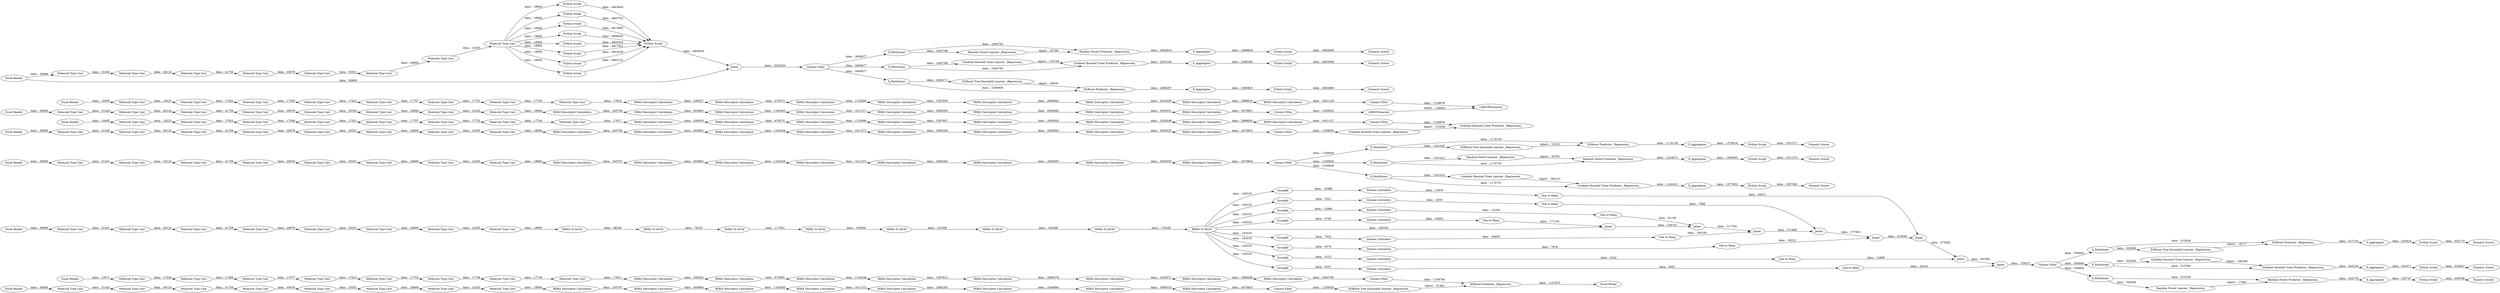 digraph {
	"-1300068750804219_4" [label="Molecule Type Cast"]
	"3627186188438608734_264" [label="Python Script"]
	"463078744542482712_743" [label="RDKit Descriptor Calculation"]
	"6251689205411422571_3" [label="Molecule Type Cast"]
	"-6191261244740250639_4" [label="Molecule Type Cast"]
	"7679978724898574376_746" [label="RDKit Descriptor Calculation"]
	"-7833477681535955082_763" [label="XGBoost Tree Ensemble Learner _Regression_"]
	"6651188756230425878_744" [label=X_Partitioner]
	"7679978724898574376_745" [label="RDKit Descriptor Calculation"]
	"-2494988591016364186_263" [label="One to Many"]
	"4544011606136558853_746" [label="RDKit Descriptor Calculation"]
	"3734288659575253986_740" [label="RDKit Descriptor Calculation"]
	"6651188756230425878_748" [label=X_Partitioner]
	"-2494988591016364186_265" [label=GroupBy]
	"-2494988591016364186_298" [label="Domain Calculator"]
	"4544011606136558853_745" [label="RDKit Descriptor Calculation"]
	"3627186188438608734_265" [label="Numeric Scorer"]
	"6251689205411422571_10" [label="Molecule Type Cast"]
	"-5500565410910594434_750" [label="Gradient Boosted Trees Learner _Regression_"]
	"-6191261244740250639_9" [label="Molecule Type Cast"]
	"463078744542482712_745" [label="RDKit Descriptor Calculation"]
	"8421585874393967641_18" [label="RDKit To InChI"]
	"-7496826187636369930_746" [label="RDKit Descriptor Calculation"]
	"-2494988591016364186_264" [label="One to Many"]
	"-2494988591016364186_286" [label="One to Many"]
	"-5711128398068576867_7" [label="Molecule Type Cast"]
	"-5500565410910594434_254" [label="Random Forest Learner _Regression_"]
	"-5500565410910594434_240" [label="Excel Reader"]
	"-5500565410910594434_756" [label=X_Aggregator]
	"-7833477681535955082_302" [label="Excel Reader"]
	"-2494988591016364186_262" [label=GroupBy]
	"6651188756230425878_745" [label=X_Aggregator]
	"7679978724898574376_742" [label="RDKit Descriptor Calculation"]
	"-6703841392792090446_10" [label="Molecule Type Cast"]
	"1595231678567643409_3" [label="Molecule Type Cast"]
	"-6736986455249144864_8" [label="Molecule Type Cast"]
	"6577499172214772598_740" [label="RDKit Descriptor Calculation"]
	"-5500565410910594434_744" [label="Python Script"]
	"1595231678567643409_5" [label="Molecule Type Cast"]
	"1595231678567643409_16" [label="Molecule Type Cast"]
	"-2494988591016364186_296" [label="Domain Calculator"]
	"3627186188438608734_750" [label="Gradient Boosted Trees Learner _Regression_"]
	"3627186188438608734_237" [label="Numeric Scorer"]
	"-6122661444119610796_741" [label="RDKit Descriptor Calculation"]
	"8421585874393967641_14" [label="RDKit To InChI"]
	"3734288659575253986_745" [label="RDKit Descriptor Calculation"]
	"-1300068750804219_3" [label="Molecule Type Cast"]
	"-7622754354616168442_164" [label="Python Script"]
	"6251689205411422571_8" [label="Molecule Type Cast"]
	"4544011606136558853_743" [label="RDKit Descriptor Calculation"]
	"-2494988591016364186_284" [label="One to Many"]
	"-6122661444119610796_747" [label="RDKit Descriptor Calculation"]
	"-6736986455249144864_6" [label="Molecule Type Cast"]
	"-2494988591016364186_279" [label=Joiner]
	"-5500565410910594434_235" [label="XGBoost Predictor _Regression_"]
	"8421585874393967641_16" [label="RDKit To InChI"]
	"8421585874393967641_19" [label="RDKit To InChI"]
	"-5500565410910594434_264" [label="Python Script"]
	"-1300068750804219_8" [label="Molecule Type Cast"]
	"-7622754354616168442_165" [label="Python Script"]
	"6651188756230425878_742" [label=X_Partitioner]
	"3627186188438608734_742" [label=X_Partitioner]
	"-2494988591016364186_267" [label="One to Many"]
	"-6703841392792090446_5" [label="Molecule Type Cast"]
	"-7496826187636369930_741" [label="RDKit Descriptor Calculation"]
	"-477685623030594880_5" [label="Molecule Type Cast"]
	"3627186188438608734_255" [label="Random Forest Predictor _Regression_"]
	"-2494988591016364186_289" [label=GroupBy]
	"6577499172214772598_744" [label="RDKit Descriptor Calculation"]
	"-7833477681535955082_781" [label=LIBSVMPredictor]
	"6651188756230425878_256" [label="Numeric Scorer"]
	"3627186188438608734_256" [label="Numeric Scorer"]
	"3627186188438608734_749" [label=X_Partitioner]
	"463078744542482712_744" [label="RDKit Descriptor Calculation"]
	"6651188756230425878_240" [label="Excel Reader"]
	"463078744542482712_740" [label="RDKit Descriptor Calculation"]
	"-2039978550702192150_4" [label="Molecule Type Cast"]
	"-5711128398068576867_10" [label="Molecule Type Cast"]
	"-7833477681535955082_760" [label="Excel Reader"]
	"4544011606136558853_747" [label="RDKit Descriptor Calculation"]
	"-6703841392792090446_7" [label="Molecule Type Cast"]
	"-6703841392792090446_9" [label="Molecule Type Cast"]
	"-6703841392792090446_3" [label="Molecule Type Cast"]
	"-7496826187636369930_745" [label="RDKit Descriptor Calculation"]
	"1595231678567643409_6" [label="Molecule Type Cast"]
	"463078744542482712_741" [label="RDKit Descriptor Calculation"]
	"-7833477681535955082_779" [label="Column Filter"]
	"4544011606136558853_741" [label="RDKit Descriptor Calculation"]
	"-7496826187636369930_743" [label="RDKit Descriptor Calculation"]
	"1595231678567643409_9" [label="Molecule Type Cast"]
	"3734288659575253986_744" [label="RDKit Descriptor Calculation"]
	"4544011606136558853_740" [label="RDKit Descriptor Calculation"]
	"6251689205411422571_9" [label="Molecule Type Cast"]
	"-2039978550702192150_6" [label="Molecule Type Cast"]
	"-1300068750804219_9" [label="Molecule Type Cast"]
	"7679978724898574376_740" [label="RDKit Descriptor Calculation"]
	"-2039978550702192150_10" [label="Molecule Type Cast"]
	"-5500565410910594434_238" [label="XGBoost Tree Ensemble Learner _Regression_"]
	"-2494988591016364186_299" [label="Domain Calculator"]
	"6651188756230425878_238" [label="XGBoost Tree Ensemble Learner _Regression_"]
	"-7833477681535955082_773" [label="Column Filter"]
	"-6736986455249144864_3" [label="Molecule Type Cast"]
	"-2494988591016364186_300" [label="Domain Calculator"]
	"4544011606136558853_742" [label="RDKit Descriptor Calculation"]
	"3734288659575253986_743" [label="RDKit Descriptor Calculation"]
	"6577499172214772598_742" [label="RDKit Descriptor Calculation"]
	"-7622754354616168442_146" [label="Python Script"]
	"-2039978550702192150_9" [label="Molecule Type Cast"]
	"6251689205411422571_4" [label="Molecule Type Cast"]
	"-7496826187636369930_747" [label="RDKit Descriptor Calculation"]
	"6651188756230425878_750" [label="Gradient Boosted Trees Learner _Regression_"]
	"6651188756230425878_743" [label=X_Aggregator]
	"7679978724898574376_747" [label="RDKit Descriptor Calculation"]
	"-5500565410910594434_168" [label="Python Script"]
	"-5711128398068576867_9" [label="Molecule Type Cast"]
	"7679978724898574376_744" [label="RDKit Descriptor Calculation"]
	"4544011606136558853_744" [label="RDKit Descriptor Calculation"]
	"-2494988591016364186_288" [label="One to Many"]
	"-6191261244740250639_6" [label="Molecule Type Cast"]
	"-2039978550702192150_3" [label="Molecule Type Cast"]
	"6577499172214772598_745" [label="RDKit Descriptor Calculation"]
	"-6191261244740250639_8" [label="Molecule Type Cast"]
	"3627186188438608734_235" [label="XGBoost Predictor _Regression_"]
	"-5711128398068576867_4" [label="Molecule Type Cast"]
	"6651188756230425878_237" [label="Numeric Scorer"]
	"3627186188438608734_745" [label=X_Partitioner]
	"3627186188438608734_238" [label="XGBoost Tree Ensemble Learner _Regression_"]
	"-7496826187636369930_742" [label="RDKit Descriptor Calculation"]
	"-5711128398068576867_5" [label="Molecule Type Cast"]
	"-6191261244740250639_7" [label="Molecule Type Cast"]
	"3627186188438608734_168" [label="Python Script"]
	"-1300068750804219_10" [label="Molecule Type Cast"]
	"-6122661444119610796_744" [label="RDKit Descriptor Calculation"]
	"-6191261244740250639_3" [label="Molecule Type Cast"]
	"-477685623030594880_9" [label="Molecule Type Cast"]
	"-5500565410910594434_754" [label="Column Filter"]
	"-2494988591016364186_295" [label="Domain Calculator"]
	"-6122661444119610796_746" [label="RDKit Descriptor Calculation"]
	"-7622754354616168442_162" [label="Python Script"]
	"6651188756230425878_235" [label="XGBoost Predictor _Regression_"]
	"-6122661444119610796_742" [label="RDKit Descriptor Calculation"]
	"6651188756230425878_749" [label=X_Aggregator]
	"7679978724898574376_743" [label="RDKit Descriptor Calculation"]
	"-2494988591016364186_282" [label=Joiner]
	"-2494988591016364186_303" [label=Joiner]
	"6651188756230425878_263" [label="Gradient Boosted Trees Predictor _Regression_"]
	"-5500565410910594434_237" [label="Numeric Scorer"]
	"-477685623030594880_6" [label="Molecule Type Cast"]
	"-1300068750804219_6" [label="Molecule Type Cast"]
	"3734288659575253986_741" [label="RDKit Descriptor Calculation"]
	"-5711128398068576867_6" [label="Molecule Type Cast"]
	"3627186188438608734_756" [label=X_Aggregator]
	"3734288659575253986_746" [label="RDKit Descriptor Calculation"]
	"-6703841392792090446_8" [label="Molecule Type Cast"]
	"-6122661444119610796_740" [label="RDKit Descriptor Calculation"]
	"-7496826187636369930_744" [label="RDKit Descriptor Calculation"]
	"3734288659575253986_742" [label="RDKit Descriptor Calculation"]
	"-7622754354616168442_147" [label="Python Script"]
	"6651188756230425878_255" [label="Random Forest Predictor _Regression_"]
	"-2494988591016364186_287" [label=GroupBy]
	"463078744542482712_742" [label="RDKit Descriptor Calculation"]
	"-2039978550702192150_5" [label="Molecule Type Cast"]
	"-7622754354616168442_148" [label="Python Script"]
	"-2494988591016364186_302" [label=Joiner]
	"-2494988591016364186_297" [label="Domain Calculator"]
	"-477685623030594880_7" [label="Molecule Type Cast"]
	"-7833477681535955082_759" [label="Column Filter"]
	"-6736986455249144864_4" [label="Molecule Type Cast"]
	"-6122661444119610796_745" [label="RDKit Descriptor Calculation"]
	"-5500565410910594434_742" [label=X_Partitioner]
	"1595231678567643409_17" [label="Molecule Type Cast"]
	"-477685623030594880_4" [label="Molecule Type Cast"]
	"-5500565410910594434_743" [label=X_Aggregator]
	"8421585874393967641_17" [label="RDKit To InChI"]
	"3627186188438608734_263" [label="Gradient Boosted Trees Predictor _Regression_"]
	"-6736986455249144864_7" [label="Molecule Type Cast"]
	"-5711128398068576867_3" [label="Molecule Type Cast"]
	"-477685623030594880_8" [label="Molecule Type Cast"]
	"-2494988591016364186_266" [label=GroupBy]
	"-5500565410910594434_265" [label="Numeric Scorer"]
	"-6703841392792090446_6" [label="Molecule Type Cast"]
	"3734288659575253986_747" [label="RDKit Descriptor Calculation"]
	"6577499172214772598_743" [label="RDKit Descriptor Calculation"]
	"6651188756230425878_257" [label="Python Script"]
	"463078744542482712_747" [label="RDKit Descriptor Calculation"]
	"1595231678567643409_4" [label="Molecule Type Cast"]
	"8421585874393967641_13" [label="RDKit To InChI"]
	"-7833477681535955082_304" [label="Gradient Boosted Trees Predictor _Regression_"]
	"-5500565410910594434_745" [label=X_Partitioner]
	"-2039978550702192150_8" [label="Molecule Type Cast"]
	"6651188756230425878_265" [label="Numeric Scorer"]
	"-6736986455249144864_10" [label="Molecule Type Cast"]
	"-477685623030594880_3" [label="Molecule Type Cast"]
	"6251689205411422571_5" [label="Molecule Type Cast"]
	"6577499172214772598_741" [label="RDKit Descriptor Calculation"]
	"-7833477681535955082_762" [label="Column Filter"]
	"-2494988591016364186_301" [label="Domain Calculator"]
	"-2494988591016364186_304" [label=Joiner]
	"-2494988591016364186_291" [label="One to Many"]
	"-7622754354616168442_150" [label="Python Script"]
	"-7622754354616168442_163" [label="Python Script"]
	"6651188756230425878_264" [label="Python Script"]
	"-2494988591016364186_280" [label=Joiner]
	"3627186188438608734_254" [label="Random Forest Learner _Regression_"]
	"-6703841392792090446_4" [label="Molecule Type Cast"]
	"-477685623030594880_10" [label="Molecule Type Cast"]
	"-2039978550702192150_7" [label="Molecule Type Cast"]
	"6251689205411422571_7" [label="Molecule Type Cast"]
	"-5500565410910594434_256" [label="Numeric Scorer"]
	"-5500565410910594434_746" [label=X_Aggregator]
	"3627186188438608734_744" [label="Python Script"]
	"-7833477681535955082_783" [label="Excel Writer"]
	"3627186188438608734_890" [label="Excel Reader"]
	"-7833477681535955082_780" [label=LIBSVMLearner]
	"463078744542482712_746" [label="RDKit Descriptor Calculation"]
	"-5500565410910594434_749" [label=X_Partitioner]
	"3627186188438608734_746" [label=X_Aggregator]
	"6577499172214772598_746" [label="RDKit Descriptor Calculation"]
	"-2494988591016364186_292" [label=GroupBy]
	"-7833477681535955082_777" [label="Excel Reader"]
	"6577499172214772598_747" [label="RDKit Descriptor Calculation"]
	"-1300068750804219_7" [label="Molecule Type Cast"]
	"-7833477681535955082_756" [label="Column Filter"]
	"-2494988591016364186_305" [label=Joiner]
	"8421585874393967641_20" [label="RDKit To InChI"]
	"3627186188438608734_754" [label="Column Filter"]
	"6651188756230425878_254" [label="Random Forest Learner _Regression_"]
	"-6122661444119610796_743" [label="RDKit Descriptor Calculation"]
	"-6736986455249144864_9" [label="Molecule Type Cast"]
	"-6191261244740250639_10" [label="Molecule Type Cast"]
	"-5711128398068576867_8" [label="Molecule Type Cast"]
	"-7833477681535955082_754" [label="Column Filter"]
	"1595231678567643409_15" [label="Molecule Type Cast"]
	"3627186188438608734_743" [label=X_Aggregator]
	"-7833477681535955082_776" [label="Excel Reader"]
	"-2494988591016364186_293" [label="Domain Calculator"]
	"-5500565410910594434_263" [label="Gradient Boosted Trees Predictor _Regression_"]
	"-7622754354616168442_149" [label="Python Script"]
	"6651188756230425878_754" [label="Column Filter"]
	"-5500565410910594434_255" [label="Random Forest Predictor _Regression_"]
	"-1300068750804219_5" [label="Molecule Type Cast"]
	"-7833477681535955082_310" [label="Excel Reader"]
	"8421585874393967641_15" [label="RDKit To InChI"]
	"6251689205411422571_6" [label="Molecule Type Cast"]
	"-2494988591016364186_285" [label=GroupBy]
	"6651188756230425878_752" [label=Joiner]
	"6651188756230425878_168" [label="Python Script"]
	"7679978724898574376_741" [label="RDKit Descriptor Calculation"]
	"-7496826187636369930_740" [label="RDKit Descriptor Calculation"]
	"-2494988591016364186_283" [label=GroupBy]
	"-7833477681535955082_764" [label="XGBoost Predictor _Regression_"]
	"-6191261244740250639_5" [label="Molecule Type Cast"]
	"-7833477681535955082_757" [label="Excel Reader"]
	"-2494988591016364186_281" [label=Joiner]
	"-6736986455249144864_5" [label="Molecule Type Cast"]
	"-7833477681535955082_303" [label="Gradient Boosted Trees Learner _Regression_"]
	"-2494988591016364186_290" [label="One to Many"]
	"8421585874393967641_20" -> "-2494988591016364186_262" [label="data: : 182535"]
	"-7833477681535955082_762" -> "-7833477681535955082_764" [label="data: : 1238784"]
	"6651188756230425878_742" -> "6651188756230425878_235" [label="data: : 2384808"]
	"-2494988591016364186_282" -> "-2494988591016364186_302" [label="data: : 577835"]
	"-6736986455249144864_10" -> "-7622754354616168442_148" [label="data: : 18994"]
	"-6191261244740250639_4" -> "-6191261244740250639_5" [label="data: : 40124"]
	"-2494988591016364186_263" -> "-2494988591016364186_280" [label="data: : 81159"]
	"-6122661444119610796_742" -> "-6122661444119610796_743" [label="data: : 1183406"]
	"3734288659575253986_740" -> "3734288659575253986_741" [label="data: : 208357"]
	"-1300068750804219_8" -> "-1300068750804219_9" [label="data: : 26809"]
	"-5500565410910594434_254" -> "-5500565410910594434_255" [label="object: : 26783"]
	"-2494988591016364186_288" -> "-2494988591016364186_303" [label="data: : 59471"]
	"1595231678567643409_5" -> "1595231678567643409_6" [label="data: : 41759"]
	"-7833477681535955082_310" -> "-477685623030594880_3" [label="data: : 16405"]
	"-7496826187636369930_742" -> "-7496826187636369930_743" [label="data: : 1183405"]
	"3627186188438608734_235" -> "3627186188438608734_743" [label="data: : 517134"]
	"3627186188438608734_756" -> "3627186188438608734_264" [label="data: : 533071"]
	"463078744542482712_745" -> "463078744542482712_746" [label="data: : 2564994"]
	"-7622754354616168442_146" -> "-7622754354616168442_150" [label="data: : 4813893"]
	"6651188756230425878_752" -> "6651188756230425878_754" [label="data: : 2552024"]
	"3627186188438608734_238" -> "3627186188438608734_235" [label="object: : 19717"]
	"7679978724898574376_743" -> "7679978724898574376_744" [label="data: : 1611371"]
	"3734288659575253986_747" -> "-7833477681535955082_779" [label="data: : 3451129"]
	"3627186188438608734_746" -> "3627186188438608734_744" [label="data: : 535747"]
	"4544011606136558853_741" -> "4544011606136558853_742" [label="data: : 670005"]
	"4544011606136558853_745" -> "4544011606136558853_746" [label="data: : 2525071"]
	"-6736986455249144864_10" -> "-7622754354616168442_164" [label="data: : 18994"]
	"-7496826187636369930_746" -> "-7496826187636369930_747" [label="data: : 3006555"]
	"-5500565410910594434_745" -> "-5500565410910594434_255" [label="data: : 1174730"]
	"-2494988591016364186_262" -> "-2494988591016364186_296" [label="data: : 15984"]
	"463078744542482712_747" -> "-7833477681535955082_759" [label="data: : 3470853"]
	"-7833477681535955082_757" -> "-1300068750804219_3" [label="data: : 56668"]
	"-7833477681535955082_760" -> "-6703841392792090446_3" [label="data: : 15571"]
	"-5500565410910594434_264" -> "-5500565410910594434_265" [label="data: : 2507081"]
	"-2494988591016364186_298" -> "-2494988591016364186_284" [label="data: : 7876"]
	"4544011606136558853_744" -> "4544011606136558853_745" [label="data: : 2060578"]
	"6651188756230425878_263" -> "6651188756230425878_749" [label="data: : 2603186"]
	"-5500565410910594434_754" -> "-5500565410910594434_742" [label="data: : 1239929"]
	"3627186188438608734_890" -> "1595231678567643409_3" [label="data: : 56668"]
	"-2494988591016364186_296" -> "-2494988591016364186_263" [label="data: : 14194"]
	"3627186188438608734_743" -> "3627186188438608734_168" [label="data: : 533016"]
	"-7833477681535955082_763" -> "-7833477681535955082_764" [label="object: : 31402"]
	"-7496826187636369930_747" -> "-5500565410910594434_754" [label="data: : 3470854"]
	"-7833477681535955082_773" -> "-7833477681535955082_780" [label="data: : 1238630"]
	"-5500565410910594434_742" -> "-5500565410910594434_235" [label="data: : 1174729"]
	"-2494988591016364186_299" -> "-2494988591016364186_288" [label="data: : 12835"]
	"-6736986455249144864_10" -> "-7622754354616168442_162" [label="data: : 18994"]
	"8421585874393967641_20" -> "-2494988591016364186_283" [label="data: : 182535"]
	"-2494988591016364186_290" -> "-2494988591016364186_304" [label="data: : 12999"]
	"-477685623030594880_3" -> "-477685623030594880_4" [label="data: : 18223"]
	"-6703841392792090446_8" -> "-6703841392792090446_9" [label="data: : 17746"]
	"-6736986455249144864_8" -> "-6736986455249144864_9" [label="data: : 26809"]
	"6251689205411422571_9" -> "6251689205411422571_10" [label="data: : 24355"]
	"1595231678567643409_4" -> "1595231678567643409_5" [label="data: : 40124"]
	"-2039978550702192150_5" -> "-2039978550702192150_6" [label="data: : 17595"]
	"-6122661444119610796_741" -> "-6122661444119610796_742" [label="data: : 693865"]
	"6251689205411422571_10" -> "-7496826187636369930_740" [label="data: : 18994"]
	"6577499172214772598_747" -> "-7833477681535955082_756" [label="data: : 3451127"]
	"1595231678567643409_9" -> "1595231678567643409_15" [label="data: : 35351"]
	"6651188756230425878_240" -> "-6736986455249144864_3" [label="data: : 56668"]
	"-6736986455249144864_4" -> "-6736986455249144864_5" [label="data: : 40124"]
	"-6122661444119610796_743" -> "-6122661444119610796_744" [label="data: : 1611371"]
	"-7833477681535955082_764" -> "-7833477681535955082_783" [label="data: : 1131870"]
	"6577499172214772598_746" -> "6577499172214772598_747" [label="data: : 2988632"]
	"3627186188438608734_744" -> "3627186188438608734_256" [label="data: : 656786"]
	"3734288659575253986_743" -> "3734288659575253986_744" [label="data: : 1597950"]
	"-2494988591016364186_283" -> "-2494988591016364186_298" [label="data: : 9374"]
	"-6703841392792090446_5" -> "-6703841392792090446_6" [label="data: : 17577"]
	"-6736986455249144864_10" -> "-7622754354616168442_163" [label="data: : 18994"]
	"1595231678567643409_15" -> "1595231678567643409_16" [label="data: : 26809"]
	"-5500565410910594434_235" -> "-5500565410910594434_743" [label="data: : 1176138"]
	"-5500565410910594434_754" -> "-5500565410910594434_745" [label="data: : 1239929"]
	"-6191261244740250639_10" -> "-6122661444119610796_740" [label="data: : 18994"]
	"-477685623030594880_4" -> "-477685623030594880_5" [label="data: : 17922"]
	"-6736986455249144864_10" -> "-7622754354616168442_149" [label="data: : 18994"]
	"-5711128398068576867_9" -> "-5711128398068576867_10" [label="data: : 24354"]
	"3627186188438608734_254" -> "3627186188438608734_255" [label="object: : 17095"]
	"-7833477681535955082_303" -> "-7833477681535955082_304" [label="object: : 313038"]
	"3627186188438608734_754" -> "3627186188438608734_749" [label="data: : 540664"]
	"-477685623030594880_10" -> "6577499172214772598_740" [label="data: : 17817"]
	"-1300068750804219_10" -> "463078744542482712_740" [label="data: : 18994"]
	"-7622754354616168442_164" -> "-7622754354616168442_150" [label="data: : 4803644"]
	"-5500565410910594434_754" -> "-5500565410910594434_749" [label="data: : 1239929"]
	"8421585874393967641_20" -> "-2494988591016364186_292" [label="data: : 182535"]
	"3627186188438608734_745" -> "3627186188438608734_255" [label="data: : 515538"]
	"-7833477681535955082_779" -> "-7833477681535955082_781" [label="data: : 1238878"]
	"6251689205411422571_8" -> "6251689205411422571_9" [label="data: : 26809"]
	"-7496826187636369930_740" -> "-7496826187636369930_741" [label="data: : 245787"]
	"-477685623030594880_9" -> "-477685623030594880_10" [label="data: : 17744"]
	"-477685623030594880_5" -> "-477685623030594880_6" [label="data: : 17594"]
	"-5711128398068576867_10" -> "7679978724898574376_740" [label="data: : 18994"]
	"-2039978550702192150_7" -> "-2039978550702192150_8" [label="data: : 17707"]
	"-7622754354616168442_148" -> "-7622754354616168442_150" [label="data: : 4817921"]
	"-2494988591016364186_301" -> "-2494988591016364186_290" [label="data: : 3342"]
	"8421585874393967641_20" -> "-2494988591016364186_285" [label="data: : 182535"]
	"-2494988591016364186_266" -> "-2494988591016364186_297" [label="data: : 3221"]
	"8421585874393967641_19" -> "8421585874393967641_20" [label="data: : 170236"]
	"-5711128398068576867_7" -> "-5711128398068576867_8" [label="data: : 35350"]
	"4544011606136558853_743" -> "4544011606136558853_744" [label="data: : 1597613"]
	"6651188756230425878_744" -> "6651188756230425878_254" [label="data: : 2463798"]
	"6251689205411422571_6" -> "6251689205411422571_7" [label="data: : 40078"]
	"-5500565410910594434_749" -> "-5500565410910594434_750" [label="data: : 1301432"]
	"3627186188438608734_745" -> "3627186188438608734_254" [label="data: : 526308"]
	"6577499172214772598_743" -> "6577499172214772598_744" [label="data: : 1597947"]
	"-5500565410910594434_744" -> "-5500565410910594434_256" [label="data: : 2511374"]
	"3734288659575253986_744" -> "3734288659575253986_745" [label="data: : 2060924"]
	"-2494988591016364186_285" -> "-2494988591016364186_293" [label="data: : 4740"]
	"-6703841392792090446_7" -> "-6703841392792090446_8" [label="data: : 17702"]
	"6651188756230425878_238" -> "6651188756230425878_235" [label="object: : 44640"]
	"-1300068750804219_3" -> "-1300068750804219_4" [label="data: : 51442"]
	"-7622754354616168442_162" -> "-7622754354616168442_150" [label="data: : 4806645"]
	"-5711128398068576867_8" -> "-5711128398068576867_9" [label="data: : 26808"]
	"-7833477681535955082_780" -> "-7833477681535955082_781" [label="object: : 146643"]
	"-2494988591016364186_286" -> "-2494988591016364186_279" [label="data: : 171102"]
	"6651188756230425878_743" -> "6651188756230425878_168" [label="data: : 2495820"]
	"-7622754354616168442_165" -> "-7622754354616168442_150" [label="data: : 4803763"]
	"6651188756230425878_257" -> "6651188756230425878_256" [label="data: : 4859006"]
	"-2494988591016364186_300" -> "-2494988591016364186_291" [label="data: : 8051"]
	"-6736986455249144864_7" -> "-6736986455249144864_8" [label="data: : 35351"]
	"-7496826187636369930_745" -> "-7496826187636369930_746" [label="data: : 2564995"]
	"-2494988591016364186_304" -> "-2494988591016364186_305" [label="data: : 687801"]
	"8421585874393967641_20" -> "-2494988591016364186_287" [label="data: : 182535"]
	"8421585874393967641_20" -> "-2494988591016364186_265" [label="data: : 182535"]
	"4544011606136558853_742" -> "4544011606136558853_743" [label="data: : 1134246"]
	"-5711128398068576867_6" -> "-5711128398068576867_7" [label="data: : 40078"]
	"-6122661444119610796_747" -> "-7833477681535955082_754" [label="data: : 3470853"]
	"-5500565410910594434_238" -> "-5500565410910594434_235" [label="object: : 31532"]
	"-7622754354616168442_150" -> "6651188756230425878_752" [label="data: : 4839055"]
	"4544011606136558853_747" -> "-7833477681535955082_762" [label="data: : 3450790"]
	"-477685623030594880_7" -> "-477685623030594880_8" [label="data: : 17707"]
	"-2494988591016364186_280" -> "-2494988591016364186_281" [label="data: : 317762"]
	"6651188756230425878_255" -> "6651188756230425878_745" [label="data: : 2604823"]
	"6577499172214772598_742" -> "6577499172214772598_743" [label="data: : 1135090"]
	"-7622754354616168442_149" -> "-7622754354616168442_150" [label="data: : 4802152"]
	"7679978724898574376_742" -> "7679978724898574376_743" [label="data: : 1183403"]
	"6577499172214772598_741" -> "6577499172214772598_742" [label="data: : 670574"]
	"-5500565410910594434_742" -> "-5500565410910594434_238" [label="data: : 1301432"]
	"-1300068750804219_4" -> "-1300068750804219_5" [label="data: : 40124"]
	"-477685623030594880_6" -> "-477685623030594880_7" [label="data: : 17621"]
	"7679978724898574376_745" -> "7679978724898574376_746" [label="data: : 2564992"]
	"-7833477681535955082_776" -> "-5711128398068576867_3" [label="data: : 56669"]
	"6651188756230425878_754" -> "6651188756230425878_748" [label="data: : 2600677"]
	"-6703841392792090446_10" -> "4544011606136558853_740" [label="data: : 17811"]
	"-5500565410910594434_255" -> "-5500565410910594434_746" [label="data: : 1244072"]
	"-2494988591016364186_303" -> "-2494988591016364186_304" [label="data: : 675692"]
	"463078744542482712_740" -> "463078744542482712_741" [label="data: : 245787"]
	"8421585874393967641_18" -> "8421585874393967641_19" [label="data: : 162048"]
	"3627186188438608734_754" -> "3627186188438608734_742" [label="data: : 540664"]
	"-7833477681535955082_756" -> "-7833477681535955082_304" [label="data: : 1238878"]
	"-5500565410910594434_263" -> "-5500565410910594434_756" [label="data: : 1242412"]
	"6651188756230425878_745" -> "6651188756230425878_257" [label="data: : 2498859"]
	"-477685623030594880_8" -> "-477685623030594880_9" [label="data: : 17752"]
	"8421585874393967641_14" -> "8421585874393967641_15" [label="data: : 78220"]
	"3627186188438608734_749" -> "3627186188438608734_750" [label="data: : 526306"]
	"-6703841392792090446_9" -> "-6703841392792090446_10" [label="data: : 17739"]
	"4544011606136558853_746" -> "4544011606136558853_747" [label="data: : 2988290"]
	"-1300068750804219_7" -> "-1300068750804219_8" [label="data: : 35351"]
	"-2039978550702192150_9" -> "-2039978550702192150_10" [label="data: : 17745"]
	"-6736986455249144864_6" -> "-6736986455249144864_7" [label="data: : 40078"]
	"-2494988591016364186_291" -> "-2494988591016364186_305" [label="data: : 43016"]
	"-7833477681535955082_777" -> "-2039978550702192150_3" [label="data: : 16405"]
	"6251689205411422571_3" -> "6251689205411422571_4" [label="data: : 51441"]
	"1595231678567643409_6" -> "1595231678567643409_9" [label="data: : 40078"]
	"8421585874393967641_17" -> "8421585874393967641_18" [label="data: : 122306"]
	"3627186188438608734_264" -> "3627186188438608734_265" [label="data: : 652827"]
	"1595231678567643409_16" -> "1595231678567643409_17" [label="data: : 24355"]
	"6577499172214772598_740" -> "6577499172214772598_741" [label="data: : 208359"]
	"-5500565410910594434_750" -> "-5500565410910594434_263" [label="object: : 284123"]
	"8421585874393967641_13" -> "8421585874393967641_14" [label="data: : 68248"]
	"-6736986455249144864_3" -> "-6736986455249144864_4" [label="data: : 51442"]
	"-6191261244740250639_9" -> "-6191261244740250639_10" [label="data: : 24355"]
	"7679978724898574376_741" -> "7679978724898574376_742" [label="data: : 693863"]
	"3627186188438608734_742" -> "3627186188438608734_238" [label="data: : 526209"]
	"3627186188438608734_749" -> "3627186188438608734_263" [label="data: : 515540"]
	"463078744542482712_742" -> "463078744542482712_743" [label="data: : 1183405"]
	"3627186188438608734_742" -> "3627186188438608734_235" [label="data: : 515636"]
	"-5500565410910594434_749" -> "-5500565410910594434_263" [label="data: : 1174731"]
	"7679978724898574376_740" -> "7679978724898574376_741" [label="data: : 245784"]
	"6651188756230425878_748" -> "6651188756230425878_263" [label="data: : 2384792"]
	"7679978724898574376_744" -> "7679978724898574376_745" [label="data: : 2085283"]
	"6651188756230425878_168" -> "6651188756230425878_237" [label="data: : 4854686"]
	"6651188756230425878_742" -> "6651188756230425878_238" [label="data: : 2464171"]
	"-6736986455249144864_10" -> "-7622754354616168442_165" [label="data: : 18994"]
	"-1300068750804219_9" -> "-1300068750804219_10" [label="data: : 24355"]
	"6651188756230425878_264" -> "6651188756230425878_265" [label="data: : 4855009"]
	"3734288659575253986_742" -> "3734288659575253986_743" [label="data: : 1135093"]
	"8421585874393967641_20" -> "-2494988591016364186_266" [label="data: : 182535"]
	"3627186188438608734_263" -> "3627186188438608734_756" [label="data: : 543134"]
	"3734288659575253986_746" -> "3734288659575253986_747" [label="data: : 2988633"]
	"-6191261244740250639_3" -> "-6191261244740250639_4" [label="data: : 51440"]
	"3734288659575253986_745" -> "3734288659575253986_746" [label="data: : 2525450"]
	"-6122661444119610796_740" -> "-6122661444119610796_741" [label="data: : 245785"]
	"-6703841392792090446_6" -> "-6703841392792090446_7" [label="data: : 17615"]
	"7679978724898574376_746" -> "7679978724898574376_747" [label="data: : 3006551"]
	"-2494988591016364186_297" -> "-2494988591016364186_267" [label="data: : 2550"]
	"3627186188438608734_255" -> "3627186188438608734_746" [label="data: : 544778"]
	"6651188756230425878_254" -> "6651188756230425878_255" [label="object: : 35799"]
	"-5500565410910594434_745" -> "-5500565410910594434_254" [label="data: : 1301431"]
	"-7622754354616168442_147" -> "-7622754354616168442_150" [label="data: : 4805534"]
	"-6191261244740250639_6" -> "-6191261244740250639_7" [label="data: : 40078"]
	"-5711128398068576867_4" -> "-5711128398068576867_5" [label="data: : 40124"]
	"463078744542482712_744" -> "463078744542482712_745" [label="data: : 2085285"]
	"-7496826187636369930_744" -> "-7496826187636369930_745" [label="data: : 2085283"]
	"-2039978550702192150_10" -> "3734288659575253986_740" [label="data: : 17818"]
	"6651188756230425878_748" -> "6651188756230425878_750" [label="data: : 2463798"]
	"-6122661444119610796_746" -> "-6122661444119610796_747" [label="data: : 3006552"]
	"-5500565410910594434_756" -> "-5500565410910594434_264" [label="data: : 1377630"]
	"-7496826187636369930_743" -> "-7496826187636369930_744" [label="data: : 1611372"]
	"-2039978550702192150_4" -> "-2039978550702192150_5" [label="data: : 17922"]
	"-5711128398068576867_3" -> "-5711128398068576867_4" [label="data: : 51440"]
	"3734288659575253986_741" -> "3734288659575253986_742" [label="data: : 670573"]
	"-2494988591016364186_289" -> "-2494988591016364186_301" [label="data: : 4122"]
	"-2494988591016364186_264" -> "-2494988591016364186_281" [label="data: : 260100"]
	"1595231678567643409_17" -> "8421585874393967641_13" [label="data: : 18995"]
	"-2494988591016364186_293" -> "-2494988591016364186_286" [label="data: : 29602"]
	"6251689205411422571_4" -> "6251689205411422571_5" [label="data: : 40124"]
	"-7833477681535955082_759" -> "-7833477681535955082_763" [label="data: : 1239929"]
	"-5711128398068576867_5" -> "-5711128398068576867_6" [label="data: : 41759"]
	"-6703841392792090446_3" -> "-6703841392792090446_4" [label="data: : 17454"]
	"8421585874393967641_15" -> "8421585874393967641_16" [label="data: : 117852"]
	"-6703841392792090446_4" -> "-6703841392792090446_5" [label="data: : 17499"]
	"-7496826187636369930_741" -> "-7496826187636369930_742" [label="data: : 693865"]
	"463078744542482712_743" -> "463078744542482712_744" [label="data: : 1611372"]
	"-6191261244740250639_8" -> "-6191261244740250639_9" [label="data: : 26809"]
	"6577499172214772598_744" -> "6577499172214772598_745" [label="data: : 2060924"]
	"8421585874393967641_20" -> "-2494988591016364186_289" [label="data: : 182535"]
	"3627186188438608734_754" -> "3627186188438608734_745" [label="data: : 540664"]
	"-6736986455249144864_9" -> "-6736986455249144864_10" [label="data: : 24355"]
	"6251689205411422571_5" -> "6251689205411422571_6" [label="data: : 41759"]
	"-6191261244740250639_5" -> "-6191261244740250639_6" [label="data: : 41759"]
	"6651188756230425878_240" -> "6651188756230425878_752" [label="data: : 56668"]
	"463078744542482712_741" -> "463078744542482712_742" [label="data: : 693864"]
	"-6736986455249144864_5" -> "-6736986455249144864_6" [label="data: : 41756"]
	"-2494988591016364186_287" -> "-2494988591016364186_299" [label="data: : 16388"]
	"-6122661444119610796_744" -> "-6122661444119610796_745" [label="data: : 2085284"]
	"-2039978550702192150_3" -> "-2039978550702192150_4" [label="data: : 18222"]
	"-2039978550702192150_8" -> "-2039978550702192150_9" [label="data: : 17751"]
	"-7833477681535955082_302" -> "-6191261244740250639_3" [label="data: : 56668"]
	"-2494988591016364186_265" -> "-2494988591016364186_295" [label="data: : 7632"]
	"3627186188438608734_168" -> "3627186188438608734_237" [label="data: : 652770"]
	"6651188756230425878_749" -> "6651188756230425878_264" [label="data: : 2496290"]
	"8421585874393967641_20" -> "-2494988591016364186_279" [label="data: : 182535"]
	"-7833477681535955082_754" -> "-7833477681535955082_303" [label="data: : 1238630"]
	"-1300068750804219_5" -> "-1300068750804219_6" [label="data: : 41758"]
	"463078744542482712_746" -> "463078744542482712_747" [label="data: : 3006553"]
	"7679978724898574376_747" -> "-7833477681535955082_773" [label="data: : 3470851"]
	"6251689205411422571_7" -> "6251689205411422571_8" [label="data: : 35351"]
	"-2494988591016364186_281" -> "-2494988591016364186_282" [label="data: : 571866"]
	"-5500565410910594434_240" -> "6251689205411422571_3" [label="data: : 56669"]
	"6651188756230425878_754" -> "6651188756230425878_742" [label="data: : 2600677"]
	"-5500565410910594434_743" -> "-5500565410910594434_168" [label="data: : 1378018"]
	"-2494988591016364186_284" -> "-2494988591016364186_302" [label="data: : 39222"]
	"8421585874393967641_16" -> "8421585874393967641_17" [label="data: : 105004"]
	"-6736986455249144864_10" -> "-7622754354616168442_146" [label="data: : 18994"]
	"6577499172214772598_745" -> "6577499172214772598_746" [label="data: : 2525449"]
	"-5500565410910594434_746" -> "-5500565410910594434_744" [label="data: : 1380663"]
	"6651188756230425878_750" -> "6651188756230425878_263" [label="object: : 316764"]
	"-1300068750804219_6" -> "-1300068750804219_7" [label="data: : 40078"]
	"-6122661444119610796_745" -> "-6122661444119610796_746" [label="data: : 2564993"]
	"-5500565410910594434_168" -> "-5500565410910594434_237" [label="data: : 2507471"]
	"1595231678567643409_3" -> "1595231678567643409_4" [label="data: : 51441"]
	"-2039978550702192150_6" -> "-2039978550702192150_7" [label="data: : 17621"]
	"4544011606136558853_740" -> "4544011606136558853_741" [label="data: : 208283"]
	"-2494988591016364186_295" -> "-2494988591016364186_264" [label="data: : 46859"]
	"-6191261244740250639_7" -> "-6191261244740250639_8" [label="data: : 35351"]
	"-2494988591016364186_305" -> "3627186188438608734_754" [label="data: : 728537"]
	"-2494988591016364186_267" -> "-2494988591016364186_282" [label="data: : 7988"]
	"-2494988591016364186_292" -> "-2494988591016364186_300" [label="data: : 9251"]
	"6651188756230425878_754" -> "6651188756230425878_744" [label="data: : 2600677"]
	"3627186188438608734_750" -> "3627186188438608734_263" [label="object: : 166398"]
	"6651188756230425878_744" -> "6651188756230425878_255" [label="data: : 2384793"]
	"6651188756230425878_235" -> "6651188756230425878_743" [label="data: : 2386297"]
	"-6736986455249144864_10" -> "-7622754354616168442_147" [label="data: : 18994"]
	"-2494988591016364186_279" -> "-2494988591016364186_280" [label="data: : 239722"]
	"-2494988591016364186_302" -> "-2494988591016364186_303" [label="data: : 616560"]
	"-7622754354616168442_163" -> "-7622754354616168442_150" [label="data: : 4814239"]
	rankdir=LR
}

